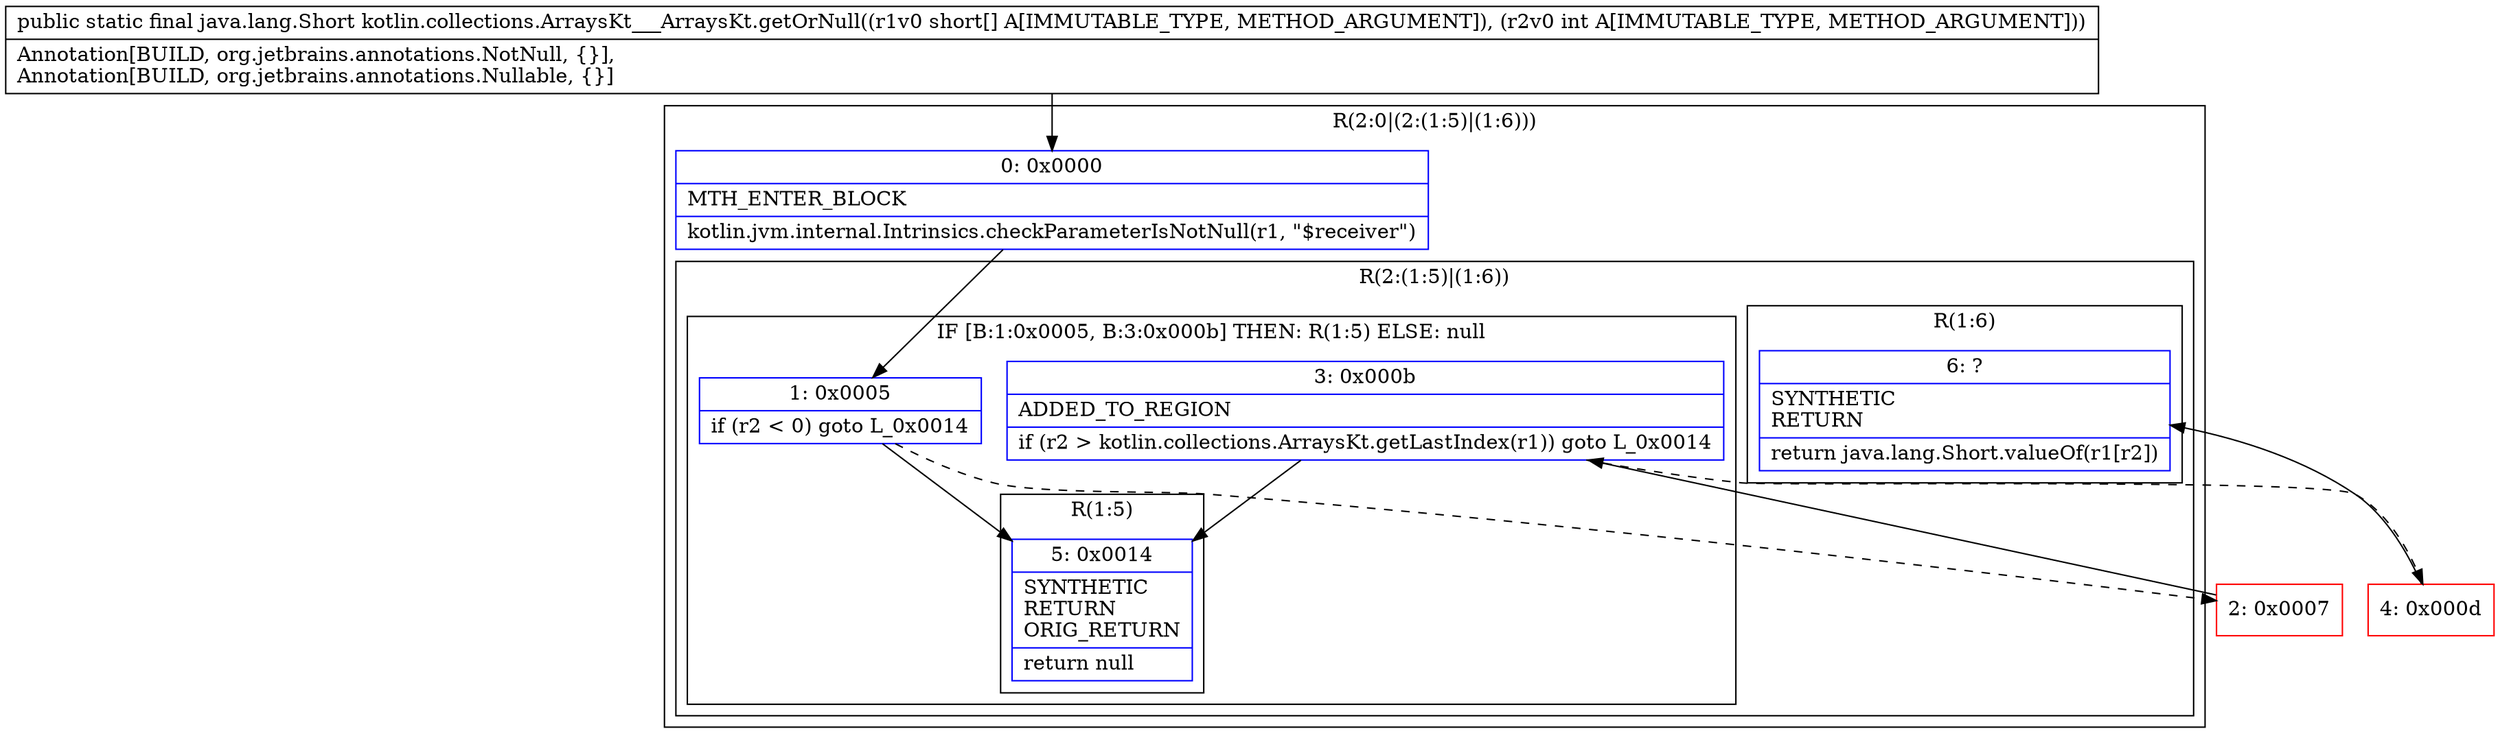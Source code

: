 digraph "CFG forkotlin.collections.ArraysKt___ArraysKt.getOrNull([SI)Ljava\/lang\/Short;" {
subgraph cluster_Region_1916626699 {
label = "R(2:0|(2:(1:5)|(1:6)))";
node [shape=record,color=blue];
Node_0 [shape=record,label="{0\:\ 0x0000|MTH_ENTER_BLOCK\l|kotlin.jvm.internal.Intrinsics.checkParameterIsNotNull(r1, \"$receiver\")\l}"];
subgraph cluster_Region_1245085813 {
label = "R(2:(1:5)|(1:6))";
node [shape=record,color=blue];
subgraph cluster_IfRegion_1438368687 {
label = "IF [B:1:0x0005, B:3:0x000b] THEN: R(1:5) ELSE: null";
node [shape=record,color=blue];
Node_1 [shape=record,label="{1\:\ 0x0005|if (r2 \< 0) goto L_0x0014\l}"];
Node_3 [shape=record,label="{3\:\ 0x000b|ADDED_TO_REGION\l|if (r2 \> kotlin.collections.ArraysKt.getLastIndex(r1)) goto L_0x0014\l}"];
subgraph cluster_Region_1519334096 {
label = "R(1:5)";
node [shape=record,color=blue];
Node_5 [shape=record,label="{5\:\ 0x0014|SYNTHETIC\lRETURN\lORIG_RETURN\l|return null\l}"];
}
}
subgraph cluster_Region_1133712309 {
label = "R(1:6)";
node [shape=record,color=blue];
Node_6 [shape=record,label="{6\:\ ?|SYNTHETIC\lRETURN\l|return java.lang.Short.valueOf(r1[r2])\l}"];
}
}
}
Node_2 [shape=record,color=red,label="{2\:\ 0x0007}"];
Node_4 [shape=record,color=red,label="{4\:\ 0x000d}"];
MethodNode[shape=record,label="{public static final java.lang.Short kotlin.collections.ArraysKt___ArraysKt.getOrNull((r1v0 short[] A[IMMUTABLE_TYPE, METHOD_ARGUMENT]), (r2v0 int A[IMMUTABLE_TYPE, METHOD_ARGUMENT]))  | Annotation[BUILD, org.jetbrains.annotations.NotNull, \{\}], \lAnnotation[BUILD, org.jetbrains.annotations.Nullable, \{\}]\l}"];
MethodNode -> Node_0;
Node_0 -> Node_1;
Node_1 -> Node_2[style=dashed];
Node_1 -> Node_5;
Node_3 -> Node_4[style=dashed];
Node_3 -> Node_5;
Node_2 -> Node_3;
Node_4 -> Node_6;
}

